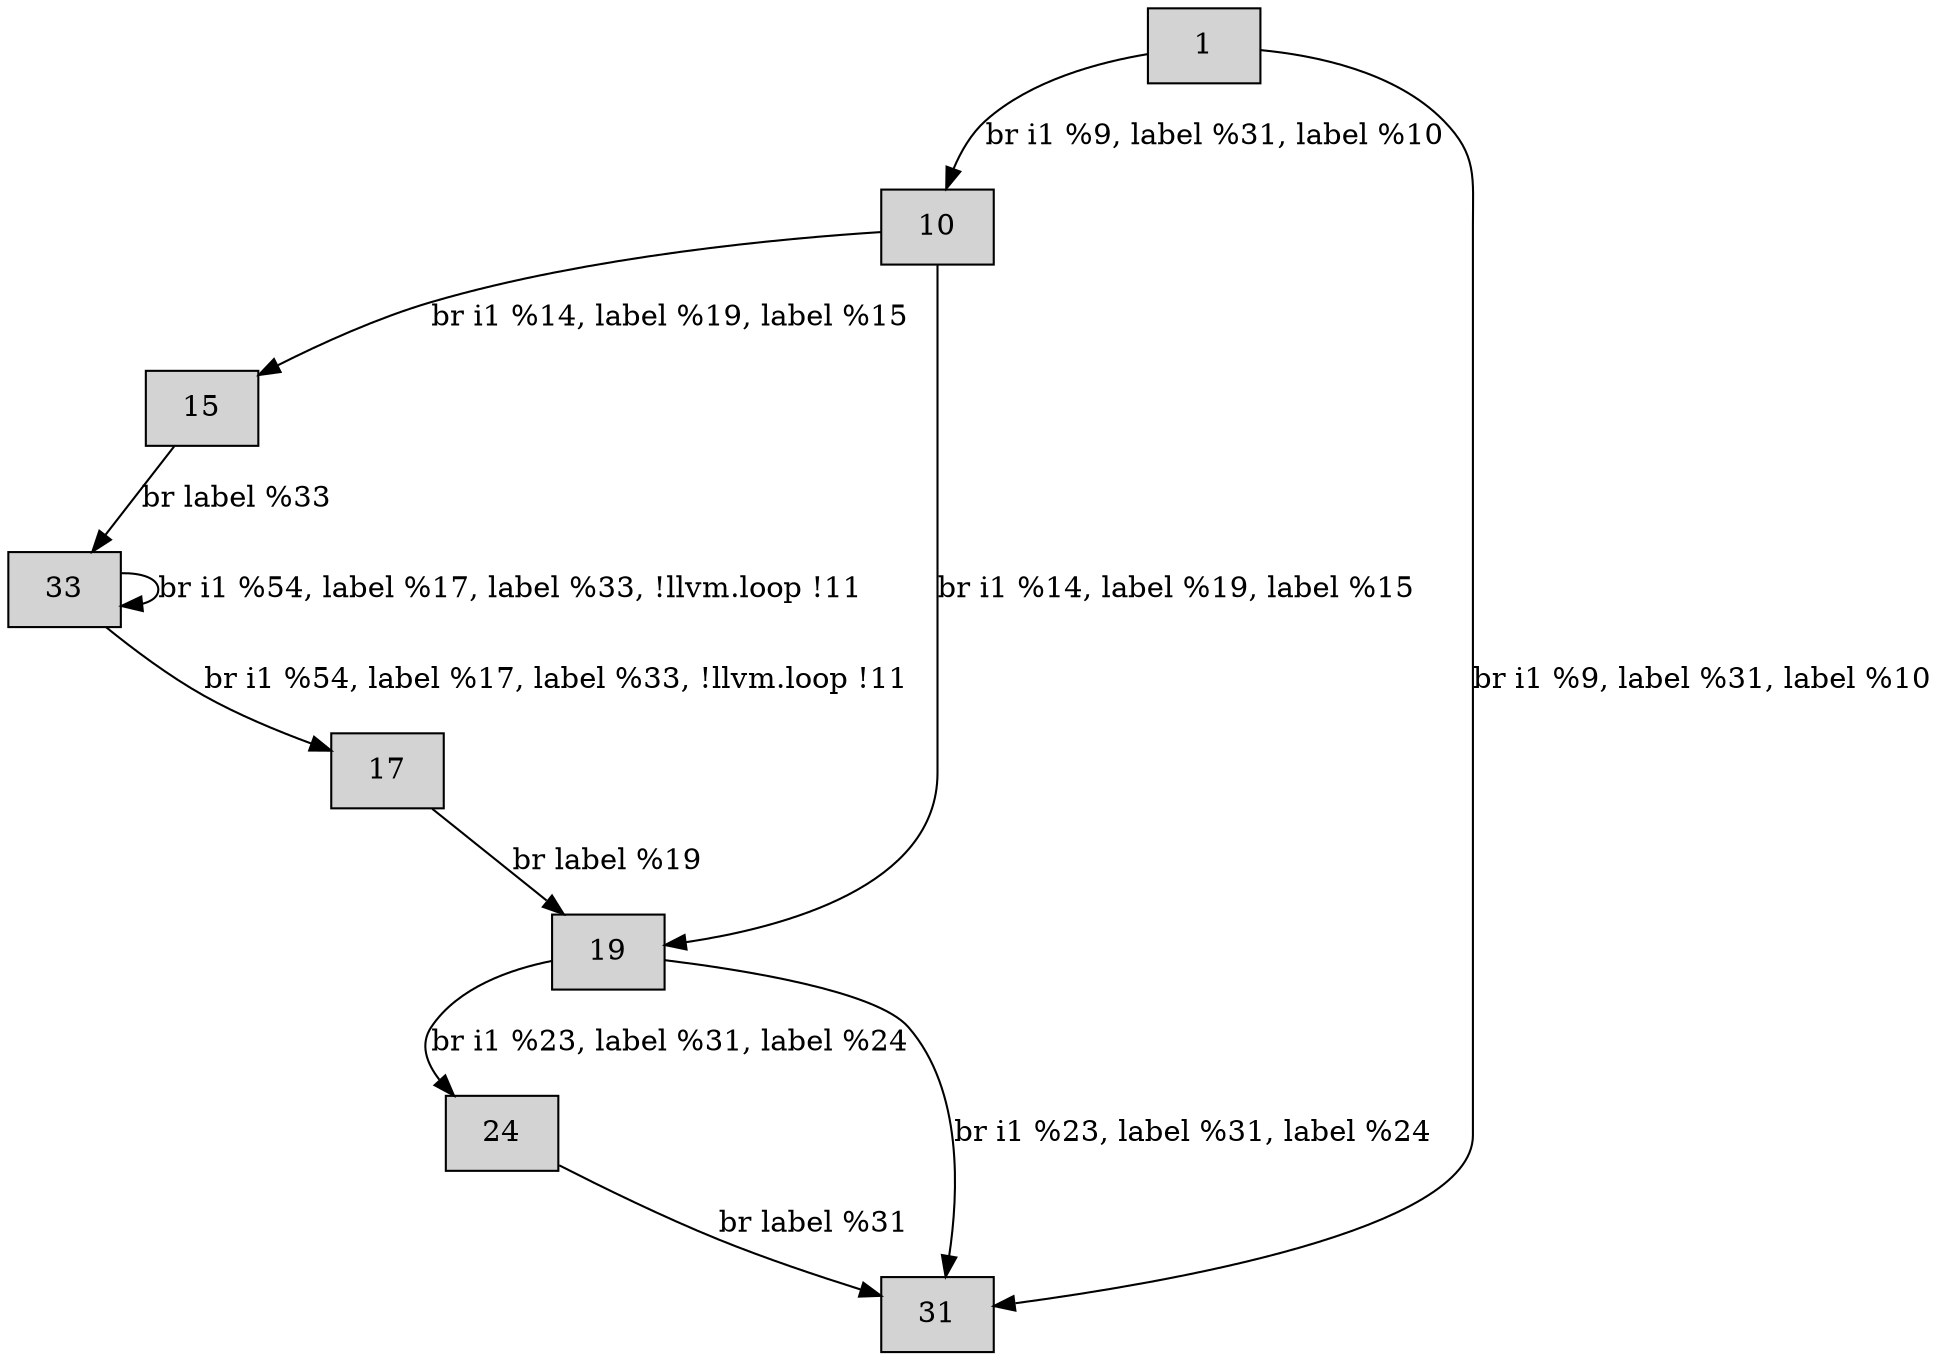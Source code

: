 digraph CFG {
    node [shape=box, style=filled, label=""];

    1 [label="1"];
    10 [label="10"];
    15 [label="15"];
    17 [label="17"];
    19 [label="19"];
    24 [label="24"];
    31 [label="31"];
    33 [label="33"];

    1 -> 31 [label="br i1 %9, label %31, label %10"];
    1 -> 10 [label="br i1 %9, label %31, label %10"];

    10 -> 19 [label="br i1 %14, label %19, label %15"];
    10 -> 15 [label="br i1 %14, label %19, label %15"];

    15 -> 33 [label="br label %33"];

    33 -> 33 [label="br i1 %54, label %17, label %33, !llvm.loop !11"];
    33 -> 17 [label="br i1 %54, label %17, label %33, !llvm.loop !11"];

    17 -> 19 [label="br label %19"];

    19 -> 31 [label="br i1 %23, label %31, label %24"];
    19 -> 24 [label="br i1 %23, label %31, label %24"];

    24 -> 31 [label="br label %31"];
}